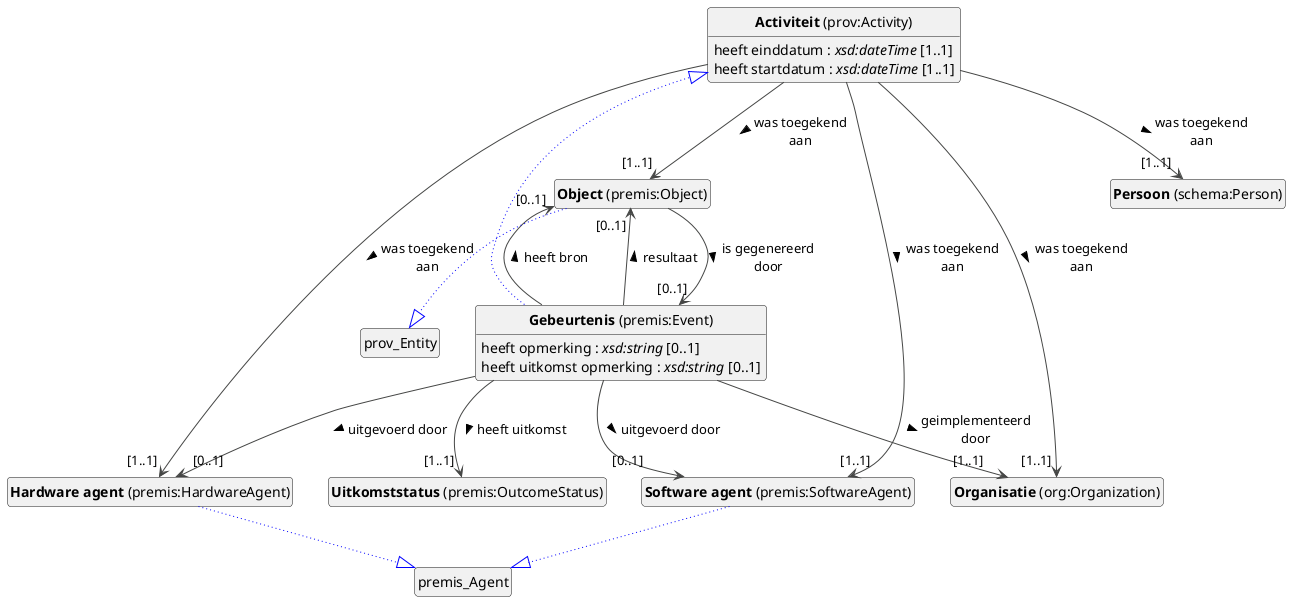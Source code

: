 @startuml
!theme vibrant
skinparam classFontSize 14
!define LIGHTORANGE
skinparam componentStyle uml2
skinparam wrapMessageWidth 100
' skinparam ArrowColor #Maroon
' Remove shadows
skinparam shadowing false
'skinparam linetype polyline
skinparam ArrowMessageAlignment left


class "<b>Activiteit</b> (prov:Activity)" as prov_Activity [[#prov%3AActivity]]
class "<b>Gebeurtenis</b> (premis:Event)" as premis_Event [[#premis%3AEvent]]
class "<b>Object</b> (premis:Object)" as premis_Object [[#premis%3AObject]]
class "<b>Hardware agent</b> (premis:HardwareAgent)" as premis_HardwareAgent [[#premis%3AHardwareAgent]]
class "<b>Persoon</b> (schema:Person)" as schema_Person [[#schema%3APerson]]
class "<b>Organisatie</b> (org:Organization)" as org_Organization [[#org%3AOrganization]]
class "<b>Software agent</b> (premis:SoftwareAgent)" as premis_SoftwareAgent [[#premis%3ASoftwareAgent]]
class "<b>Uitkomststatus</b> (premis:OutcomeStatus)" as premis_OutcomeStatus [[#premis%3AOutcomeStatus]]


prov_Activity : heeft einddatum : <i>xsd:dateTime</i> [1..1]


prov_Activity : heeft startdatum : <i>xsd:dateTime</i> [1..1]


prov_Activity --> "[1..1]" premis_Object : was toegekend aan >
prov_Activity --> "[1..1]" schema_Person : was toegekend aan >
prov_Activity --> "[1..1]" org_Organization : was toegekend aan >
prov_Activity --> "[1..1]" premis_SoftwareAgent : was toegekend aan >
prov_Activity --> "[1..1]" premis_HardwareAgent : was toegekend aan >

premis_Event --|> prov_Activity #blue;line.dotted;text:blue


premis_Event --> "[1..1]" org_Organization : geimplementeerd door >

premis_Event --> "[0..1]" premis_Object : heeft bron >
premis_Event : heeft opmerking : <i>xsd:string</i> [0..1]


premis_Event --> "[1..1]" premis_OutcomeStatus : heeft uitkomst >
premis_Event : heeft uitkomst opmerking : <i>xsd:string</i> [0..1]


premis_Event --> "[0..1]" premis_Object : resultaat >

premis_Event --> "[0..1]" premis_SoftwareAgent : uitgevoerd door >
premis_Event --> "[0..1]" premis_HardwareAgent : uitgevoerd door >

premis_Object --|> prov_Entity #blue;line.dotted;text:blue


premis_Object --> "[0..1]" premis_Event : is gegenereerd door >

premis_HardwareAgent --|> premis_Agent #blue;line.dotted;text:blue






premis_SoftwareAgent --|> premis_Agent #blue;line.dotted;text:blue





hide circle
hide methods
hide empty members
@enduml



